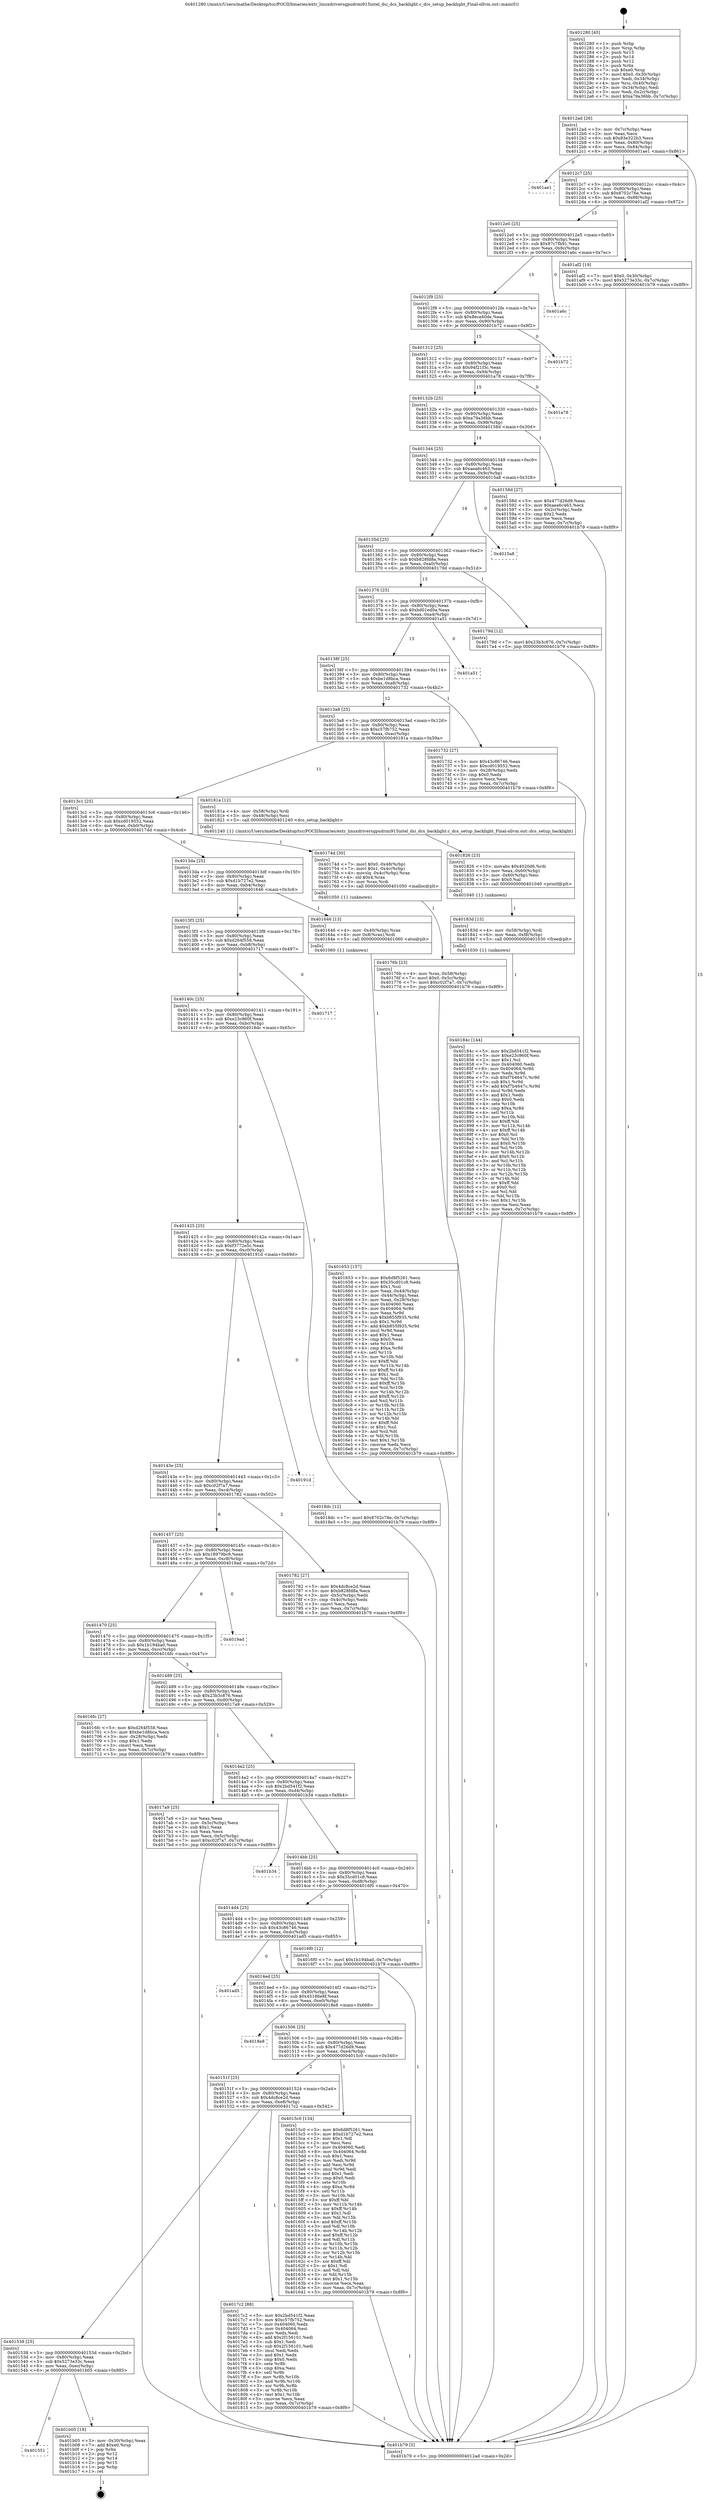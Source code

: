 digraph "0x401280" {
  label = "0x401280 (/mnt/c/Users/mathe/Desktop/tcc/POCII/binaries/extr_linuxdriversgpudrmi915intel_dsi_dcs_backlight.c_dcs_setup_backlight_Final-ollvm.out::main(0))"
  labelloc = "t"
  node[shape=record]

  Entry [label="",width=0.3,height=0.3,shape=circle,fillcolor=black,style=filled]
  "0x4012ad" [label="{
     0x4012ad [26]\l
     | [instrs]\l
     &nbsp;&nbsp;0x4012ad \<+3\>: mov -0x7c(%rbp),%eax\l
     &nbsp;&nbsp;0x4012b0 \<+2\>: mov %eax,%ecx\l
     &nbsp;&nbsp;0x4012b2 \<+6\>: sub $0x83e322b3,%ecx\l
     &nbsp;&nbsp;0x4012b8 \<+3\>: mov %eax,-0x80(%rbp)\l
     &nbsp;&nbsp;0x4012bb \<+6\>: mov %ecx,-0x84(%rbp)\l
     &nbsp;&nbsp;0x4012c1 \<+6\>: je 0000000000401ae1 \<main+0x861\>\l
  }"]
  "0x401ae1" [label="{
     0x401ae1\l
  }", style=dashed]
  "0x4012c7" [label="{
     0x4012c7 [25]\l
     | [instrs]\l
     &nbsp;&nbsp;0x4012c7 \<+5\>: jmp 00000000004012cc \<main+0x4c\>\l
     &nbsp;&nbsp;0x4012cc \<+3\>: mov -0x80(%rbp),%eax\l
     &nbsp;&nbsp;0x4012cf \<+5\>: sub $0x8702c76e,%eax\l
     &nbsp;&nbsp;0x4012d4 \<+6\>: mov %eax,-0x88(%rbp)\l
     &nbsp;&nbsp;0x4012da \<+6\>: je 0000000000401af2 \<main+0x872\>\l
  }"]
  Exit [label="",width=0.3,height=0.3,shape=circle,fillcolor=black,style=filled,peripheries=2]
  "0x401af2" [label="{
     0x401af2 [19]\l
     | [instrs]\l
     &nbsp;&nbsp;0x401af2 \<+7\>: movl $0x0,-0x30(%rbp)\l
     &nbsp;&nbsp;0x401af9 \<+7\>: movl $0x5273e33c,-0x7c(%rbp)\l
     &nbsp;&nbsp;0x401b00 \<+5\>: jmp 0000000000401b79 \<main+0x8f9\>\l
  }"]
  "0x4012e0" [label="{
     0x4012e0 [25]\l
     | [instrs]\l
     &nbsp;&nbsp;0x4012e0 \<+5\>: jmp 00000000004012e5 \<main+0x65\>\l
     &nbsp;&nbsp;0x4012e5 \<+3\>: mov -0x80(%rbp),%eax\l
     &nbsp;&nbsp;0x4012e8 \<+5\>: sub $0x87c7fb91,%eax\l
     &nbsp;&nbsp;0x4012ed \<+6\>: mov %eax,-0x8c(%rbp)\l
     &nbsp;&nbsp;0x4012f3 \<+6\>: je 0000000000401a6c \<main+0x7ec\>\l
  }"]
  "0x401551" [label="{
     0x401551\l
  }", style=dashed]
  "0x401a6c" [label="{
     0x401a6c\l
  }", style=dashed]
  "0x4012f9" [label="{
     0x4012f9 [25]\l
     | [instrs]\l
     &nbsp;&nbsp;0x4012f9 \<+5\>: jmp 00000000004012fe \<main+0x7e\>\l
     &nbsp;&nbsp;0x4012fe \<+3\>: mov -0x80(%rbp),%eax\l
     &nbsp;&nbsp;0x401301 \<+5\>: sub $0x8eca40de,%eax\l
     &nbsp;&nbsp;0x401306 \<+6\>: mov %eax,-0x90(%rbp)\l
     &nbsp;&nbsp;0x40130c \<+6\>: je 0000000000401b72 \<main+0x8f2\>\l
  }"]
  "0x401b05" [label="{
     0x401b05 [19]\l
     | [instrs]\l
     &nbsp;&nbsp;0x401b05 \<+3\>: mov -0x30(%rbp),%eax\l
     &nbsp;&nbsp;0x401b08 \<+7\>: add $0xe0,%rsp\l
     &nbsp;&nbsp;0x401b0f \<+1\>: pop %rbx\l
     &nbsp;&nbsp;0x401b10 \<+2\>: pop %r12\l
     &nbsp;&nbsp;0x401b12 \<+2\>: pop %r14\l
     &nbsp;&nbsp;0x401b14 \<+2\>: pop %r15\l
     &nbsp;&nbsp;0x401b16 \<+1\>: pop %rbp\l
     &nbsp;&nbsp;0x401b17 \<+1\>: ret\l
  }"]
  "0x401b72" [label="{
     0x401b72\l
  }", style=dashed]
  "0x401312" [label="{
     0x401312 [25]\l
     | [instrs]\l
     &nbsp;&nbsp;0x401312 \<+5\>: jmp 0000000000401317 \<main+0x97\>\l
     &nbsp;&nbsp;0x401317 \<+3\>: mov -0x80(%rbp),%eax\l
     &nbsp;&nbsp;0x40131a \<+5\>: sub $0x94f21f3c,%eax\l
     &nbsp;&nbsp;0x40131f \<+6\>: mov %eax,-0x94(%rbp)\l
     &nbsp;&nbsp;0x401325 \<+6\>: je 0000000000401a78 \<main+0x7f8\>\l
  }"]
  "0x40184c" [label="{
     0x40184c [144]\l
     | [instrs]\l
     &nbsp;&nbsp;0x40184c \<+5\>: mov $0x2bd541f2,%eax\l
     &nbsp;&nbsp;0x401851 \<+5\>: mov $0xe23c960f,%esi\l
     &nbsp;&nbsp;0x401856 \<+2\>: mov $0x1,%cl\l
     &nbsp;&nbsp;0x401858 \<+7\>: mov 0x404060,%edx\l
     &nbsp;&nbsp;0x40185f \<+8\>: mov 0x404064,%r8d\l
     &nbsp;&nbsp;0x401867 \<+3\>: mov %edx,%r9d\l
     &nbsp;&nbsp;0x40186a \<+7\>: sub $0xf7b4647c,%r9d\l
     &nbsp;&nbsp;0x401871 \<+4\>: sub $0x1,%r9d\l
     &nbsp;&nbsp;0x401875 \<+7\>: add $0xf7b4647c,%r9d\l
     &nbsp;&nbsp;0x40187c \<+4\>: imul %r9d,%edx\l
     &nbsp;&nbsp;0x401880 \<+3\>: and $0x1,%edx\l
     &nbsp;&nbsp;0x401883 \<+3\>: cmp $0x0,%edx\l
     &nbsp;&nbsp;0x401886 \<+4\>: sete %r10b\l
     &nbsp;&nbsp;0x40188a \<+4\>: cmp $0xa,%r8d\l
     &nbsp;&nbsp;0x40188e \<+4\>: setl %r11b\l
     &nbsp;&nbsp;0x401892 \<+3\>: mov %r10b,%bl\l
     &nbsp;&nbsp;0x401895 \<+3\>: xor $0xff,%bl\l
     &nbsp;&nbsp;0x401898 \<+3\>: mov %r11b,%r14b\l
     &nbsp;&nbsp;0x40189b \<+4\>: xor $0xff,%r14b\l
     &nbsp;&nbsp;0x40189f \<+3\>: xor $0x0,%cl\l
     &nbsp;&nbsp;0x4018a2 \<+3\>: mov %bl,%r15b\l
     &nbsp;&nbsp;0x4018a5 \<+4\>: and $0x0,%r15b\l
     &nbsp;&nbsp;0x4018a9 \<+3\>: and %cl,%r10b\l
     &nbsp;&nbsp;0x4018ac \<+3\>: mov %r14b,%r12b\l
     &nbsp;&nbsp;0x4018af \<+4\>: and $0x0,%r12b\l
     &nbsp;&nbsp;0x4018b3 \<+3\>: and %cl,%r11b\l
     &nbsp;&nbsp;0x4018b6 \<+3\>: or %r10b,%r15b\l
     &nbsp;&nbsp;0x4018b9 \<+3\>: or %r11b,%r12b\l
     &nbsp;&nbsp;0x4018bc \<+3\>: xor %r12b,%r15b\l
     &nbsp;&nbsp;0x4018bf \<+3\>: or %r14b,%bl\l
     &nbsp;&nbsp;0x4018c2 \<+3\>: xor $0xff,%bl\l
     &nbsp;&nbsp;0x4018c5 \<+3\>: or $0x0,%cl\l
     &nbsp;&nbsp;0x4018c8 \<+2\>: and %cl,%bl\l
     &nbsp;&nbsp;0x4018ca \<+3\>: or %bl,%r15b\l
     &nbsp;&nbsp;0x4018cd \<+4\>: test $0x1,%r15b\l
     &nbsp;&nbsp;0x4018d1 \<+3\>: cmovne %esi,%eax\l
     &nbsp;&nbsp;0x4018d4 \<+3\>: mov %eax,-0x7c(%rbp)\l
     &nbsp;&nbsp;0x4018d7 \<+5\>: jmp 0000000000401b79 \<main+0x8f9\>\l
  }"]
  "0x401a78" [label="{
     0x401a78\l
  }", style=dashed]
  "0x40132b" [label="{
     0x40132b [25]\l
     | [instrs]\l
     &nbsp;&nbsp;0x40132b \<+5\>: jmp 0000000000401330 \<main+0xb0\>\l
     &nbsp;&nbsp;0x401330 \<+3\>: mov -0x80(%rbp),%eax\l
     &nbsp;&nbsp;0x401333 \<+5\>: sub $0xa79a36bb,%eax\l
     &nbsp;&nbsp;0x401338 \<+6\>: mov %eax,-0x98(%rbp)\l
     &nbsp;&nbsp;0x40133e \<+6\>: je 000000000040158d \<main+0x30d\>\l
  }"]
  "0x40183d" [label="{
     0x40183d [15]\l
     | [instrs]\l
     &nbsp;&nbsp;0x40183d \<+4\>: mov -0x58(%rbp),%rdi\l
     &nbsp;&nbsp;0x401841 \<+6\>: mov %eax,-0xf8(%rbp)\l
     &nbsp;&nbsp;0x401847 \<+5\>: call 0000000000401030 \<free@plt\>\l
     | [calls]\l
     &nbsp;&nbsp;0x401030 \{1\} (unknown)\l
  }"]
  "0x40158d" [label="{
     0x40158d [27]\l
     | [instrs]\l
     &nbsp;&nbsp;0x40158d \<+5\>: mov $0x477d26d9,%eax\l
     &nbsp;&nbsp;0x401592 \<+5\>: mov $0xaea6c463,%ecx\l
     &nbsp;&nbsp;0x401597 \<+3\>: mov -0x2c(%rbp),%edx\l
     &nbsp;&nbsp;0x40159a \<+3\>: cmp $0x2,%edx\l
     &nbsp;&nbsp;0x40159d \<+3\>: cmovne %ecx,%eax\l
     &nbsp;&nbsp;0x4015a0 \<+3\>: mov %eax,-0x7c(%rbp)\l
     &nbsp;&nbsp;0x4015a3 \<+5\>: jmp 0000000000401b79 \<main+0x8f9\>\l
  }"]
  "0x401344" [label="{
     0x401344 [25]\l
     | [instrs]\l
     &nbsp;&nbsp;0x401344 \<+5\>: jmp 0000000000401349 \<main+0xc9\>\l
     &nbsp;&nbsp;0x401349 \<+3\>: mov -0x80(%rbp),%eax\l
     &nbsp;&nbsp;0x40134c \<+5\>: sub $0xaea6c463,%eax\l
     &nbsp;&nbsp;0x401351 \<+6\>: mov %eax,-0x9c(%rbp)\l
     &nbsp;&nbsp;0x401357 \<+6\>: je 00000000004015a8 \<main+0x328\>\l
  }"]
  "0x401b79" [label="{
     0x401b79 [5]\l
     | [instrs]\l
     &nbsp;&nbsp;0x401b79 \<+5\>: jmp 00000000004012ad \<main+0x2d\>\l
  }"]
  "0x401280" [label="{
     0x401280 [45]\l
     | [instrs]\l
     &nbsp;&nbsp;0x401280 \<+1\>: push %rbp\l
     &nbsp;&nbsp;0x401281 \<+3\>: mov %rsp,%rbp\l
     &nbsp;&nbsp;0x401284 \<+2\>: push %r15\l
     &nbsp;&nbsp;0x401286 \<+2\>: push %r14\l
     &nbsp;&nbsp;0x401288 \<+2\>: push %r12\l
     &nbsp;&nbsp;0x40128a \<+1\>: push %rbx\l
     &nbsp;&nbsp;0x40128b \<+7\>: sub $0xe0,%rsp\l
     &nbsp;&nbsp;0x401292 \<+7\>: movl $0x0,-0x30(%rbp)\l
     &nbsp;&nbsp;0x401299 \<+3\>: mov %edi,-0x34(%rbp)\l
     &nbsp;&nbsp;0x40129c \<+4\>: mov %rsi,-0x40(%rbp)\l
     &nbsp;&nbsp;0x4012a0 \<+3\>: mov -0x34(%rbp),%edi\l
     &nbsp;&nbsp;0x4012a3 \<+3\>: mov %edi,-0x2c(%rbp)\l
     &nbsp;&nbsp;0x4012a6 \<+7\>: movl $0xa79a36bb,-0x7c(%rbp)\l
  }"]
  "0x401826" [label="{
     0x401826 [23]\l
     | [instrs]\l
     &nbsp;&nbsp;0x401826 \<+10\>: movabs $0x4020d6,%rdi\l
     &nbsp;&nbsp;0x401830 \<+3\>: mov %eax,-0x60(%rbp)\l
     &nbsp;&nbsp;0x401833 \<+3\>: mov -0x60(%rbp),%esi\l
     &nbsp;&nbsp;0x401836 \<+2\>: mov $0x0,%al\l
     &nbsp;&nbsp;0x401838 \<+5\>: call 0000000000401040 \<printf@plt\>\l
     | [calls]\l
     &nbsp;&nbsp;0x401040 \{1\} (unknown)\l
  }"]
  "0x4015a8" [label="{
     0x4015a8\l
  }", style=dashed]
  "0x40135d" [label="{
     0x40135d [25]\l
     | [instrs]\l
     &nbsp;&nbsp;0x40135d \<+5\>: jmp 0000000000401362 \<main+0xe2\>\l
     &nbsp;&nbsp;0x401362 \<+3\>: mov -0x80(%rbp),%eax\l
     &nbsp;&nbsp;0x401365 \<+5\>: sub $0xb828fd8a,%eax\l
     &nbsp;&nbsp;0x40136a \<+6\>: mov %eax,-0xa0(%rbp)\l
     &nbsp;&nbsp;0x401370 \<+6\>: je 000000000040179d \<main+0x51d\>\l
  }"]
  "0x401538" [label="{
     0x401538 [25]\l
     | [instrs]\l
     &nbsp;&nbsp;0x401538 \<+5\>: jmp 000000000040153d \<main+0x2bd\>\l
     &nbsp;&nbsp;0x40153d \<+3\>: mov -0x80(%rbp),%eax\l
     &nbsp;&nbsp;0x401540 \<+5\>: sub $0x5273e33c,%eax\l
     &nbsp;&nbsp;0x401545 \<+6\>: mov %eax,-0xec(%rbp)\l
     &nbsp;&nbsp;0x40154b \<+6\>: je 0000000000401b05 \<main+0x885\>\l
  }"]
  "0x40179d" [label="{
     0x40179d [12]\l
     | [instrs]\l
     &nbsp;&nbsp;0x40179d \<+7\>: movl $0x23b3c876,-0x7c(%rbp)\l
     &nbsp;&nbsp;0x4017a4 \<+5\>: jmp 0000000000401b79 \<main+0x8f9\>\l
  }"]
  "0x401376" [label="{
     0x401376 [25]\l
     | [instrs]\l
     &nbsp;&nbsp;0x401376 \<+5\>: jmp 000000000040137b \<main+0xfb\>\l
     &nbsp;&nbsp;0x40137b \<+3\>: mov -0x80(%rbp),%eax\l
     &nbsp;&nbsp;0x40137e \<+5\>: sub $0xbd01ed0a,%eax\l
     &nbsp;&nbsp;0x401383 \<+6\>: mov %eax,-0xa4(%rbp)\l
     &nbsp;&nbsp;0x401389 \<+6\>: je 0000000000401a51 \<main+0x7d1\>\l
  }"]
  "0x4017c2" [label="{
     0x4017c2 [88]\l
     | [instrs]\l
     &nbsp;&nbsp;0x4017c2 \<+5\>: mov $0x2bd541f2,%eax\l
     &nbsp;&nbsp;0x4017c7 \<+5\>: mov $0xc57fb752,%ecx\l
     &nbsp;&nbsp;0x4017cc \<+7\>: mov 0x404060,%edx\l
     &nbsp;&nbsp;0x4017d3 \<+7\>: mov 0x404064,%esi\l
     &nbsp;&nbsp;0x4017da \<+2\>: mov %edx,%edi\l
     &nbsp;&nbsp;0x4017dc \<+6\>: add $0x2f156101,%edi\l
     &nbsp;&nbsp;0x4017e2 \<+3\>: sub $0x1,%edi\l
     &nbsp;&nbsp;0x4017e5 \<+6\>: sub $0x2f156101,%edi\l
     &nbsp;&nbsp;0x4017eb \<+3\>: imul %edi,%edx\l
     &nbsp;&nbsp;0x4017ee \<+3\>: and $0x1,%edx\l
     &nbsp;&nbsp;0x4017f1 \<+3\>: cmp $0x0,%edx\l
     &nbsp;&nbsp;0x4017f4 \<+4\>: sete %r8b\l
     &nbsp;&nbsp;0x4017f8 \<+3\>: cmp $0xa,%esi\l
     &nbsp;&nbsp;0x4017fb \<+4\>: setl %r9b\l
     &nbsp;&nbsp;0x4017ff \<+3\>: mov %r8b,%r10b\l
     &nbsp;&nbsp;0x401802 \<+3\>: and %r9b,%r10b\l
     &nbsp;&nbsp;0x401805 \<+3\>: xor %r9b,%r8b\l
     &nbsp;&nbsp;0x401808 \<+3\>: or %r8b,%r10b\l
     &nbsp;&nbsp;0x40180b \<+4\>: test $0x1,%r10b\l
     &nbsp;&nbsp;0x40180f \<+3\>: cmovne %ecx,%eax\l
     &nbsp;&nbsp;0x401812 \<+3\>: mov %eax,-0x7c(%rbp)\l
     &nbsp;&nbsp;0x401815 \<+5\>: jmp 0000000000401b79 \<main+0x8f9\>\l
  }"]
  "0x401a51" [label="{
     0x401a51\l
  }", style=dashed]
  "0x40138f" [label="{
     0x40138f [25]\l
     | [instrs]\l
     &nbsp;&nbsp;0x40138f \<+5\>: jmp 0000000000401394 \<main+0x114\>\l
     &nbsp;&nbsp;0x401394 \<+3\>: mov -0x80(%rbp),%eax\l
     &nbsp;&nbsp;0x401397 \<+5\>: sub $0xbe1d8bca,%eax\l
     &nbsp;&nbsp;0x40139c \<+6\>: mov %eax,-0xa8(%rbp)\l
     &nbsp;&nbsp;0x4013a2 \<+6\>: je 0000000000401732 \<main+0x4b2\>\l
  }"]
  "0x40176b" [label="{
     0x40176b [23]\l
     | [instrs]\l
     &nbsp;&nbsp;0x40176b \<+4\>: mov %rax,-0x58(%rbp)\l
     &nbsp;&nbsp;0x40176f \<+7\>: movl $0x0,-0x5c(%rbp)\l
     &nbsp;&nbsp;0x401776 \<+7\>: movl $0xc02f7a7,-0x7c(%rbp)\l
     &nbsp;&nbsp;0x40177d \<+5\>: jmp 0000000000401b79 \<main+0x8f9\>\l
  }"]
  "0x401732" [label="{
     0x401732 [27]\l
     | [instrs]\l
     &nbsp;&nbsp;0x401732 \<+5\>: mov $0x43c86746,%eax\l
     &nbsp;&nbsp;0x401737 \<+5\>: mov $0xcd019552,%ecx\l
     &nbsp;&nbsp;0x40173c \<+3\>: mov -0x28(%rbp),%edx\l
     &nbsp;&nbsp;0x40173f \<+3\>: cmp $0x0,%edx\l
     &nbsp;&nbsp;0x401742 \<+3\>: cmove %ecx,%eax\l
     &nbsp;&nbsp;0x401745 \<+3\>: mov %eax,-0x7c(%rbp)\l
     &nbsp;&nbsp;0x401748 \<+5\>: jmp 0000000000401b79 \<main+0x8f9\>\l
  }"]
  "0x4013a8" [label="{
     0x4013a8 [25]\l
     | [instrs]\l
     &nbsp;&nbsp;0x4013a8 \<+5\>: jmp 00000000004013ad \<main+0x12d\>\l
     &nbsp;&nbsp;0x4013ad \<+3\>: mov -0x80(%rbp),%eax\l
     &nbsp;&nbsp;0x4013b0 \<+5\>: sub $0xc57fb752,%eax\l
     &nbsp;&nbsp;0x4013b5 \<+6\>: mov %eax,-0xac(%rbp)\l
     &nbsp;&nbsp;0x4013bb \<+6\>: je 000000000040181a \<main+0x59a\>\l
  }"]
  "0x401653" [label="{
     0x401653 [157]\l
     | [instrs]\l
     &nbsp;&nbsp;0x401653 \<+5\>: mov $0x6d8f5261,%ecx\l
     &nbsp;&nbsp;0x401658 \<+5\>: mov $0x35cd01c8,%edx\l
     &nbsp;&nbsp;0x40165d \<+3\>: mov $0x1,%sil\l
     &nbsp;&nbsp;0x401660 \<+3\>: mov %eax,-0x44(%rbp)\l
     &nbsp;&nbsp;0x401663 \<+3\>: mov -0x44(%rbp),%eax\l
     &nbsp;&nbsp;0x401666 \<+3\>: mov %eax,-0x28(%rbp)\l
     &nbsp;&nbsp;0x401669 \<+7\>: mov 0x404060,%eax\l
     &nbsp;&nbsp;0x401670 \<+8\>: mov 0x404064,%r8d\l
     &nbsp;&nbsp;0x401678 \<+3\>: mov %eax,%r9d\l
     &nbsp;&nbsp;0x40167b \<+7\>: sub $0xb855f935,%r9d\l
     &nbsp;&nbsp;0x401682 \<+4\>: sub $0x1,%r9d\l
     &nbsp;&nbsp;0x401686 \<+7\>: add $0xb855f935,%r9d\l
     &nbsp;&nbsp;0x40168d \<+4\>: imul %r9d,%eax\l
     &nbsp;&nbsp;0x401691 \<+3\>: and $0x1,%eax\l
     &nbsp;&nbsp;0x401694 \<+3\>: cmp $0x0,%eax\l
     &nbsp;&nbsp;0x401697 \<+4\>: sete %r10b\l
     &nbsp;&nbsp;0x40169b \<+4\>: cmp $0xa,%r8d\l
     &nbsp;&nbsp;0x40169f \<+4\>: setl %r11b\l
     &nbsp;&nbsp;0x4016a3 \<+3\>: mov %r10b,%bl\l
     &nbsp;&nbsp;0x4016a6 \<+3\>: xor $0xff,%bl\l
     &nbsp;&nbsp;0x4016a9 \<+3\>: mov %r11b,%r14b\l
     &nbsp;&nbsp;0x4016ac \<+4\>: xor $0xff,%r14b\l
     &nbsp;&nbsp;0x4016b0 \<+4\>: xor $0x1,%sil\l
     &nbsp;&nbsp;0x4016b4 \<+3\>: mov %bl,%r15b\l
     &nbsp;&nbsp;0x4016b7 \<+4\>: and $0xff,%r15b\l
     &nbsp;&nbsp;0x4016bb \<+3\>: and %sil,%r10b\l
     &nbsp;&nbsp;0x4016be \<+3\>: mov %r14b,%r12b\l
     &nbsp;&nbsp;0x4016c1 \<+4\>: and $0xff,%r12b\l
     &nbsp;&nbsp;0x4016c5 \<+3\>: and %sil,%r11b\l
     &nbsp;&nbsp;0x4016c8 \<+3\>: or %r10b,%r15b\l
     &nbsp;&nbsp;0x4016cb \<+3\>: or %r11b,%r12b\l
     &nbsp;&nbsp;0x4016ce \<+3\>: xor %r12b,%r15b\l
     &nbsp;&nbsp;0x4016d1 \<+3\>: or %r14b,%bl\l
     &nbsp;&nbsp;0x4016d4 \<+3\>: xor $0xff,%bl\l
     &nbsp;&nbsp;0x4016d7 \<+4\>: or $0x1,%sil\l
     &nbsp;&nbsp;0x4016db \<+3\>: and %sil,%bl\l
     &nbsp;&nbsp;0x4016de \<+3\>: or %bl,%r15b\l
     &nbsp;&nbsp;0x4016e1 \<+4\>: test $0x1,%r15b\l
     &nbsp;&nbsp;0x4016e5 \<+3\>: cmovne %edx,%ecx\l
     &nbsp;&nbsp;0x4016e8 \<+3\>: mov %ecx,-0x7c(%rbp)\l
     &nbsp;&nbsp;0x4016eb \<+5\>: jmp 0000000000401b79 \<main+0x8f9\>\l
  }"]
  "0x40181a" [label="{
     0x40181a [12]\l
     | [instrs]\l
     &nbsp;&nbsp;0x40181a \<+4\>: mov -0x58(%rbp),%rdi\l
     &nbsp;&nbsp;0x40181e \<+3\>: mov -0x48(%rbp),%esi\l
     &nbsp;&nbsp;0x401821 \<+5\>: call 0000000000401240 \<dcs_setup_backlight\>\l
     | [calls]\l
     &nbsp;&nbsp;0x401240 \{1\} (/mnt/c/Users/mathe/Desktop/tcc/POCII/binaries/extr_linuxdriversgpudrmi915intel_dsi_dcs_backlight.c_dcs_setup_backlight_Final-ollvm.out::dcs_setup_backlight)\l
  }"]
  "0x4013c1" [label="{
     0x4013c1 [25]\l
     | [instrs]\l
     &nbsp;&nbsp;0x4013c1 \<+5\>: jmp 00000000004013c6 \<main+0x146\>\l
     &nbsp;&nbsp;0x4013c6 \<+3\>: mov -0x80(%rbp),%eax\l
     &nbsp;&nbsp;0x4013c9 \<+5\>: sub $0xcd019552,%eax\l
     &nbsp;&nbsp;0x4013ce \<+6\>: mov %eax,-0xb0(%rbp)\l
     &nbsp;&nbsp;0x4013d4 \<+6\>: je 000000000040174d \<main+0x4cd\>\l
  }"]
  "0x40151f" [label="{
     0x40151f [25]\l
     | [instrs]\l
     &nbsp;&nbsp;0x40151f \<+5\>: jmp 0000000000401524 \<main+0x2a4\>\l
     &nbsp;&nbsp;0x401524 \<+3\>: mov -0x80(%rbp),%eax\l
     &nbsp;&nbsp;0x401527 \<+5\>: sub $0x4dc8ce2d,%eax\l
     &nbsp;&nbsp;0x40152c \<+6\>: mov %eax,-0xe8(%rbp)\l
     &nbsp;&nbsp;0x401532 \<+6\>: je 00000000004017c2 \<main+0x542\>\l
  }"]
  "0x40174d" [label="{
     0x40174d [30]\l
     | [instrs]\l
     &nbsp;&nbsp;0x40174d \<+7\>: movl $0x0,-0x48(%rbp)\l
     &nbsp;&nbsp;0x401754 \<+7\>: movl $0x1,-0x4c(%rbp)\l
     &nbsp;&nbsp;0x40175b \<+4\>: movslq -0x4c(%rbp),%rax\l
     &nbsp;&nbsp;0x40175f \<+4\>: shl $0x4,%rax\l
     &nbsp;&nbsp;0x401763 \<+3\>: mov %rax,%rdi\l
     &nbsp;&nbsp;0x401766 \<+5\>: call 0000000000401050 \<malloc@plt\>\l
     | [calls]\l
     &nbsp;&nbsp;0x401050 \{1\} (unknown)\l
  }"]
  "0x4013da" [label="{
     0x4013da [25]\l
     | [instrs]\l
     &nbsp;&nbsp;0x4013da \<+5\>: jmp 00000000004013df \<main+0x15f\>\l
     &nbsp;&nbsp;0x4013df \<+3\>: mov -0x80(%rbp),%eax\l
     &nbsp;&nbsp;0x4013e2 \<+5\>: sub $0xd1b727e2,%eax\l
     &nbsp;&nbsp;0x4013e7 \<+6\>: mov %eax,-0xb4(%rbp)\l
     &nbsp;&nbsp;0x4013ed \<+6\>: je 0000000000401646 \<main+0x3c6\>\l
  }"]
  "0x4015c0" [label="{
     0x4015c0 [134]\l
     | [instrs]\l
     &nbsp;&nbsp;0x4015c0 \<+5\>: mov $0x6d8f5261,%eax\l
     &nbsp;&nbsp;0x4015c5 \<+5\>: mov $0xd1b727e2,%ecx\l
     &nbsp;&nbsp;0x4015ca \<+2\>: mov $0x1,%dl\l
     &nbsp;&nbsp;0x4015cc \<+2\>: xor %esi,%esi\l
     &nbsp;&nbsp;0x4015ce \<+7\>: mov 0x404060,%edi\l
     &nbsp;&nbsp;0x4015d5 \<+8\>: mov 0x404064,%r8d\l
     &nbsp;&nbsp;0x4015dd \<+3\>: sub $0x1,%esi\l
     &nbsp;&nbsp;0x4015e0 \<+3\>: mov %edi,%r9d\l
     &nbsp;&nbsp;0x4015e3 \<+3\>: add %esi,%r9d\l
     &nbsp;&nbsp;0x4015e6 \<+4\>: imul %r9d,%edi\l
     &nbsp;&nbsp;0x4015ea \<+3\>: and $0x1,%edi\l
     &nbsp;&nbsp;0x4015ed \<+3\>: cmp $0x0,%edi\l
     &nbsp;&nbsp;0x4015f0 \<+4\>: sete %r10b\l
     &nbsp;&nbsp;0x4015f4 \<+4\>: cmp $0xa,%r8d\l
     &nbsp;&nbsp;0x4015f8 \<+4\>: setl %r11b\l
     &nbsp;&nbsp;0x4015fc \<+3\>: mov %r10b,%bl\l
     &nbsp;&nbsp;0x4015ff \<+3\>: xor $0xff,%bl\l
     &nbsp;&nbsp;0x401602 \<+3\>: mov %r11b,%r14b\l
     &nbsp;&nbsp;0x401605 \<+4\>: xor $0xff,%r14b\l
     &nbsp;&nbsp;0x401609 \<+3\>: xor $0x1,%dl\l
     &nbsp;&nbsp;0x40160c \<+3\>: mov %bl,%r15b\l
     &nbsp;&nbsp;0x40160f \<+4\>: and $0xff,%r15b\l
     &nbsp;&nbsp;0x401613 \<+3\>: and %dl,%r10b\l
     &nbsp;&nbsp;0x401616 \<+3\>: mov %r14b,%r12b\l
     &nbsp;&nbsp;0x401619 \<+4\>: and $0xff,%r12b\l
     &nbsp;&nbsp;0x40161d \<+3\>: and %dl,%r11b\l
     &nbsp;&nbsp;0x401620 \<+3\>: or %r10b,%r15b\l
     &nbsp;&nbsp;0x401623 \<+3\>: or %r11b,%r12b\l
     &nbsp;&nbsp;0x401626 \<+3\>: xor %r12b,%r15b\l
     &nbsp;&nbsp;0x401629 \<+3\>: or %r14b,%bl\l
     &nbsp;&nbsp;0x40162c \<+3\>: xor $0xff,%bl\l
     &nbsp;&nbsp;0x40162f \<+3\>: or $0x1,%dl\l
     &nbsp;&nbsp;0x401632 \<+2\>: and %dl,%bl\l
     &nbsp;&nbsp;0x401634 \<+3\>: or %bl,%r15b\l
     &nbsp;&nbsp;0x401637 \<+4\>: test $0x1,%r15b\l
     &nbsp;&nbsp;0x40163b \<+3\>: cmovne %ecx,%eax\l
     &nbsp;&nbsp;0x40163e \<+3\>: mov %eax,-0x7c(%rbp)\l
     &nbsp;&nbsp;0x401641 \<+5\>: jmp 0000000000401b79 \<main+0x8f9\>\l
  }"]
  "0x401646" [label="{
     0x401646 [13]\l
     | [instrs]\l
     &nbsp;&nbsp;0x401646 \<+4\>: mov -0x40(%rbp),%rax\l
     &nbsp;&nbsp;0x40164a \<+4\>: mov 0x8(%rax),%rdi\l
     &nbsp;&nbsp;0x40164e \<+5\>: call 0000000000401060 \<atoi@plt\>\l
     | [calls]\l
     &nbsp;&nbsp;0x401060 \{1\} (unknown)\l
  }"]
  "0x4013f3" [label="{
     0x4013f3 [25]\l
     | [instrs]\l
     &nbsp;&nbsp;0x4013f3 \<+5\>: jmp 00000000004013f8 \<main+0x178\>\l
     &nbsp;&nbsp;0x4013f8 \<+3\>: mov -0x80(%rbp),%eax\l
     &nbsp;&nbsp;0x4013fb \<+5\>: sub $0xd264f558,%eax\l
     &nbsp;&nbsp;0x401400 \<+6\>: mov %eax,-0xb8(%rbp)\l
     &nbsp;&nbsp;0x401406 \<+6\>: je 0000000000401717 \<main+0x497\>\l
  }"]
  "0x401506" [label="{
     0x401506 [25]\l
     | [instrs]\l
     &nbsp;&nbsp;0x401506 \<+5\>: jmp 000000000040150b \<main+0x28b\>\l
     &nbsp;&nbsp;0x40150b \<+3\>: mov -0x80(%rbp),%eax\l
     &nbsp;&nbsp;0x40150e \<+5\>: sub $0x477d26d9,%eax\l
     &nbsp;&nbsp;0x401513 \<+6\>: mov %eax,-0xe4(%rbp)\l
     &nbsp;&nbsp;0x401519 \<+6\>: je 00000000004015c0 \<main+0x340\>\l
  }"]
  "0x401717" [label="{
     0x401717\l
  }", style=dashed]
  "0x40140c" [label="{
     0x40140c [25]\l
     | [instrs]\l
     &nbsp;&nbsp;0x40140c \<+5\>: jmp 0000000000401411 \<main+0x191\>\l
     &nbsp;&nbsp;0x401411 \<+3\>: mov -0x80(%rbp),%eax\l
     &nbsp;&nbsp;0x401414 \<+5\>: sub $0xe23c960f,%eax\l
     &nbsp;&nbsp;0x401419 \<+6\>: mov %eax,-0xbc(%rbp)\l
     &nbsp;&nbsp;0x40141f \<+6\>: je 00000000004018dc \<main+0x65c\>\l
  }"]
  "0x4018e8" [label="{
     0x4018e8\l
  }", style=dashed]
  "0x4018dc" [label="{
     0x4018dc [12]\l
     | [instrs]\l
     &nbsp;&nbsp;0x4018dc \<+7\>: movl $0x8702c76e,-0x7c(%rbp)\l
     &nbsp;&nbsp;0x4018e3 \<+5\>: jmp 0000000000401b79 \<main+0x8f9\>\l
  }"]
  "0x401425" [label="{
     0x401425 [25]\l
     | [instrs]\l
     &nbsp;&nbsp;0x401425 \<+5\>: jmp 000000000040142a \<main+0x1aa\>\l
     &nbsp;&nbsp;0x40142a \<+3\>: mov -0x80(%rbp),%eax\l
     &nbsp;&nbsp;0x40142d \<+5\>: sub $0xf3772e5c,%eax\l
     &nbsp;&nbsp;0x401432 \<+6\>: mov %eax,-0xc0(%rbp)\l
     &nbsp;&nbsp;0x401438 \<+6\>: je 000000000040191d \<main+0x69d\>\l
  }"]
  "0x4014ed" [label="{
     0x4014ed [25]\l
     | [instrs]\l
     &nbsp;&nbsp;0x4014ed \<+5\>: jmp 00000000004014f2 \<main+0x272\>\l
     &nbsp;&nbsp;0x4014f2 \<+3\>: mov -0x80(%rbp),%eax\l
     &nbsp;&nbsp;0x4014f5 \<+5\>: sub $0x45186e8f,%eax\l
     &nbsp;&nbsp;0x4014fa \<+6\>: mov %eax,-0xe0(%rbp)\l
     &nbsp;&nbsp;0x401500 \<+6\>: je 00000000004018e8 \<main+0x668\>\l
  }"]
  "0x40191d" [label="{
     0x40191d\l
  }", style=dashed]
  "0x40143e" [label="{
     0x40143e [25]\l
     | [instrs]\l
     &nbsp;&nbsp;0x40143e \<+5\>: jmp 0000000000401443 \<main+0x1c3\>\l
     &nbsp;&nbsp;0x401443 \<+3\>: mov -0x80(%rbp),%eax\l
     &nbsp;&nbsp;0x401446 \<+5\>: sub $0xc02f7a7,%eax\l
     &nbsp;&nbsp;0x40144b \<+6\>: mov %eax,-0xc4(%rbp)\l
     &nbsp;&nbsp;0x401451 \<+6\>: je 0000000000401782 \<main+0x502\>\l
  }"]
  "0x401ad5" [label="{
     0x401ad5\l
  }", style=dashed]
  "0x401782" [label="{
     0x401782 [27]\l
     | [instrs]\l
     &nbsp;&nbsp;0x401782 \<+5\>: mov $0x4dc8ce2d,%eax\l
     &nbsp;&nbsp;0x401787 \<+5\>: mov $0xb828fd8a,%ecx\l
     &nbsp;&nbsp;0x40178c \<+3\>: mov -0x5c(%rbp),%edx\l
     &nbsp;&nbsp;0x40178f \<+3\>: cmp -0x4c(%rbp),%edx\l
     &nbsp;&nbsp;0x401792 \<+3\>: cmovl %ecx,%eax\l
     &nbsp;&nbsp;0x401795 \<+3\>: mov %eax,-0x7c(%rbp)\l
     &nbsp;&nbsp;0x401798 \<+5\>: jmp 0000000000401b79 \<main+0x8f9\>\l
  }"]
  "0x401457" [label="{
     0x401457 [25]\l
     | [instrs]\l
     &nbsp;&nbsp;0x401457 \<+5\>: jmp 000000000040145c \<main+0x1dc\>\l
     &nbsp;&nbsp;0x40145c \<+3\>: mov -0x80(%rbp),%eax\l
     &nbsp;&nbsp;0x40145f \<+5\>: sub $0x18979bc9,%eax\l
     &nbsp;&nbsp;0x401464 \<+6\>: mov %eax,-0xc8(%rbp)\l
     &nbsp;&nbsp;0x40146a \<+6\>: je 00000000004019ad \<main+0x72d\>\l
  }"]
  "0x4014d4" [label="{
     0x4014d4 [25]\l
     | [instrs]\l
     &nbsp;&nbsp;0x4014d4 \<+5\>: jmp 00000000004014d9 \<main+0x259\>\l
     &nbsp;&nbsp;0x4014d9 \<+3\>: mov -0x80(%rbp),%eax\l
     &nbsp;&nbsp;0x4014dc \<+5\>: sub $0x43c86746,%eax\l
     &nbsp;&nbsp;0x4014e1 \<+6\>: mov %eax,-0xdc(%rbp)\l
     &nbsp;&nbsp;0x4014e7 \<+6\>: je 0000000000401ad5 \<main+0x855\>\l
  }"]
  "0x4019ad" [label="{
     0x4019ad\l
  }", style=dashed]
  "0x401470" [label="{
     0x401470 [25]\l
     | [instrs]\l
     &nbsp;&nbsp;0x401470 \<+5\>: jmp 0000000000401475 \<main+0x1f5\>\l
     &nbsp;&nbsp;0x401475 \<+3\>: mov -0x80(%rbp),%eax\l
     &nbsp;&nbsp;0x401478 \<+5\>: sub $0x1b194ba0,%eax\l
     &nbsp;&nbsp;0x40147d \<+6\>: mov %eax,-0xcc(%rbp)\l
     &nbsp;&nbsp;0x401483 \<+6\>: je 00000000004016fc \<main+0x47c\>\l
  }"]
  "0x4016f0" [label="{
     0x4016f0 [12]\l
     | [instrs]\l
     &nbsp;&nbsp;0x4016f0 \<+7\>: movl $0x1b194ba0,-0x7c(%rbp)\l
     &nbsp;&nbsp;0x4016f7 \<+5\>: jmp 0000000000401b79 \<main+0x8f9\>\l
  }"]
  "0x4016fc" [label="{
     0x4016fc [27]\l
     | [instrs]\l
     &nbsp;&nbsp;0x4016fc \<+5\>: mov $0xd264f558,%eax\l
     &nbsp;&nbsp;0x401701 \<+5\>: mov $0xbe1d8bca,%ecx\l
     &nbsp;&nbsp;0x401706 \<+3\>: mov -0x28(%rbp),%edx\l
     &nbsp;&nbsp;0x401709 \<+3\>: cmp $0x1,%edx\l
     &nbsp;&nbsp;0x40170c \<+3\>: cmovl %ecx,%eax\l
     &nbsp;&nbsp;0x40170f \<+3\>: mov %eax,-0x7c(%rbp)\l
     &nbsp;&nbsp;0x401712 \<+5\>: jmp 0000000000401b79 \<main+0x8f9\>\l
  }"]
  "0x401489" [label="{
     0x401489 [25]\l
     | [instrs]\l
     &nbsp;&nbsp;0x401489 \<+5\>: jmp 000000000040148e \<main+0x20e\>\l
     &nbsp;&nbsp;0x40148e \<+3\>: mov -0x80(%rbp),%eax\l
     &nbsp;&nbsp;0x401491 \<+5\>: sub $0x23b3c876,%eax\l
     &nbsp;&nbsp;0x401496 \<+6\>: mov %eax,-0xd0(%rbp)\l
     &nbsp;&nbsp;0x40149c \<+6\>: je 00000000004017a9 \<main+0x529\>\l
  }"]
  "0x4014bb" [label="{
     0x4014bb [25]\l
     | [instrs]\l
     &nbsp;&nbsp;0x4014bb \<+5\>: jmp 00000000004014c0 \<main+0x240\>\l
     &nbsp;&nbsp;0x4014c0 \<+3\>: mov -0x80(%rbp),%eax\l
     &nbsp;&nbsp;0x4014c3 \<+5\>: sub $0x35cd01c8,%eax\l
     &nbsp;&nbsp;0x4014c8 \<+6\>: mov %eax,-0xd8(%rbp)\l
     &nbsp;&nbsp;0x4014ce \<+6\>: je 00000000004016f0 \<main+0x470\>\l
  }"]
  "0x4017a9" [label="{
     0x4017a9 [25]\l
     | [instrs]\l
     &nbsp;&nbsp;0x4017a9 \<+2\>: xor %eax,%eax\l
     &nbsp;&nbsp;0x4017ab \<+3\>: mov -0x5c(%rbp),%ecx\l
     &nbsp;&nbsp;0x4017ae \<+3\>: sub $0x1,%eax\l
     &nbsp;&nbsp;0x4017b1 \<+2\>: sub %eax,%ecx\l
     &nbsp;&nbsp;0x4017b3 \<+3\>: mov %ecx,-0x5c(%rbp)\l
     &nbsp;&nbsp;0x4017b6 \<+7\>: movl $0xc02f7a7,-0x7c(%rbp)\l
     &nbsp;&nbsp;0x4017bd \<+5\>: jmp 0000000000401b79 \<main+0x8f9\>\l
  }"]
  "0x4014a2" [label="{
     0x4014a2 [25]\l
     | [instrs]\l
     &nbsp;&nbsp;0x4014a2 \<+5\>: jmp 00000000004014a7 \<main+0x227\>\l
     &nbsp;&nbsp;0x4014a7 \<+3\>: mov -0x80(%rbp),%eax\l
     &nbsp;&nbsp;0x4014aa \<+5\>: sub $0x2bd541f2,%eax\l
     &nbsp;&nbsp;0x4014af \<+6\>: mov %eax,-0xd4(%rbp)\l
     &nbsp;&nbsp;0x4014b5 \<+6\>: je 0000000000401b34 \<main+0x8b4\>\l
  }"]
  "0x401b34" [label="{
     0x401b34\l
  }", style=dashed]
  Entry -> "0x401280" [label=" 1"]
  "0x4012ad" -> "0x401ae1" [label=" 0"]
  "0x4012ad" -> "0x4012c7" [label=" 16"]
  "0x401b05" -> Exit [label=" 1"]
  "0x4012c7" -> "0x401af2" [label=" 1"]
  "0x4012c7" -> "0x4012e0" [label=" 15"]
  "0x401538" -> "0x401551" [label=" 0"]
  "0x4012e0" -> "0x401a6c" [label=" 0"]
  "0x4012e0" -> "0x4012f9" [label=" 15"]
  "0x401538" -> "0x401b05" [label=" 1"]
  "0x4012f9" -> "0x401b72" [label=" 0"]
  "0x4012f9" -> "0x401312" [label=" 15"]
  "0x401af2" -> "0x401b79" [label=" 1"]
  "0x401312" -> "0x401a78" [label=" 0"]
  "0x401312" -> "0x40132b" [label=" 15"]
  "0x4018dc" -> "0x401b79" [label=" 1"]
  "0x40132b" -> "0x40158d" [label=" 1"]
  "0x40132b" -> "0x401344" [label=" 14"]
  "0x40158d" -> "0x401b79" [label=" 1"]
  "0x401280" -> "0x4012ad" [label=" 1"]
  "0x401b79" -> "0x4012ad" [label=" 15"]
  "0x40184c" -> "0x401b79" [label=" 1"]
  "0x401344" -> "0x4015a8" [label=" 0"]
  "0x401344" -> "0x40135d" [label=" 14"]
  "0x40183d" -> "0x40184c" [label=" 1"]
  "0x40135d" -> "0x40179d" [label=" 1"]
  "0x40135d" -> "0x401376" [label=" 13"]
  "0x401826" -> "0x40183d" [label=" 1"]
  "0x401376" -> "0x401a51" [label=" 0"]
  "0x401376" -> "0x40138f" [label=" 13"]
  "0x40181a" -> "0x401826" [label=" 1"]
  "0x40138f" -> "0x401732" [label=" 1"]
  "0x40138f" -> "0x4013a8" [label=" 12"]
  "0x40151f" -> "0x401538" [label=" 1"]
  "0x4013a8" -> "0x40181a" [label=" 1"]
  "0x4013a8" -> "0x4013c1" [label=" 11"]
  "0x40151f" -> "0x4017c2" [label=" 1"]
  "0x4013c1" -> "0x40174d" [label=" 1"]
  "0x4013c1" -> "0x4013da" [label=" 10"]
  "0x4017c2" -> "0x401b79" [label=" 1"]
  "0x4013da" -> "0x401646" [label=" 1"]
  "0x4013da" -> "0x4013f3" [label=" 9"]
  "0x4017a9" -> "0x401b79" [label=" 1"]
  "0x4013f3" -> "0x401717" [label=" 0"]
  "0x4013f3" -> "0x40140c" [label=" 9"]
  "0x401782" -> "0x401b79" [label=" 2"]
  "0x40140c" -> "0x4018dc" [label=" 1"]
  "0x40140c" -> "0x401425" [label=" 8"]
  "0x40176b" -> "0x401b79" [label=" 1"]
  "0x401425" -> "0x40191d" [label=" 0"]
  "0x401425" -> "0x40143e" [label=" 8"]
  "0x401732" -> "0x401b79" [label=" 1"]
  "0x40143e" -> "0x401782" [label=" 2"]
  "0x40143e" -> "0x401457" [label=" 6"]
  "0x4016fc" -> "0x401b79" [label=" 1"]
  "0x401457" -> "0x4019ad" [label=" 0"]
  "0x401457" -> "0x401470" [label=" 6"]
  "0x401653" -> "0x401b79" [label=" 1"]
  "0x401470" -> "0x4016fc" [label=" 1"]
  "0x401470" -> "0x401489" [label=" 5"]
  "0x401646" -> "0x401653" [label=" 1"]
  "0x401489" -> "0x4017a9" [label=" 1"]
  "0x401489" -> "0x4014a2" [label=" 4"]
  "0x401506" -> "0x40151f" [label=" 2"]
  "0x4014a2" -> "0x401b34" [label=" 0"]
  "0x4014a2" -> "0x4014bb" [label=" 4"]
  "0x4015c0" -> "0x401b79" [label=" 1"]
  "0x4014bb" -> "0x4016f0" [label=" 1"]
  "0x4014bb" -> "0x4014d4" [label=" 3"]
  "0x4016f0" -> "0x401b79" [label=" 1"]
  "0x4014d4" -> "0x401ad5" [label=" 0"]
  "0x4014d4" -> "0x4014ed" [label=" 3"]
  "0x40174d" -> "0x40176b" [label=" 1"]
  "0x4014ed" -> "0x4018e8" [label=" 0"]
  "0x4014ed" -> "0x401506" [label=" 3"]
  "0x40179d" -> "0x401b79" [label=" 1"]
  "0x401506" -> "0x4015c0" [label=" 1"]
}
